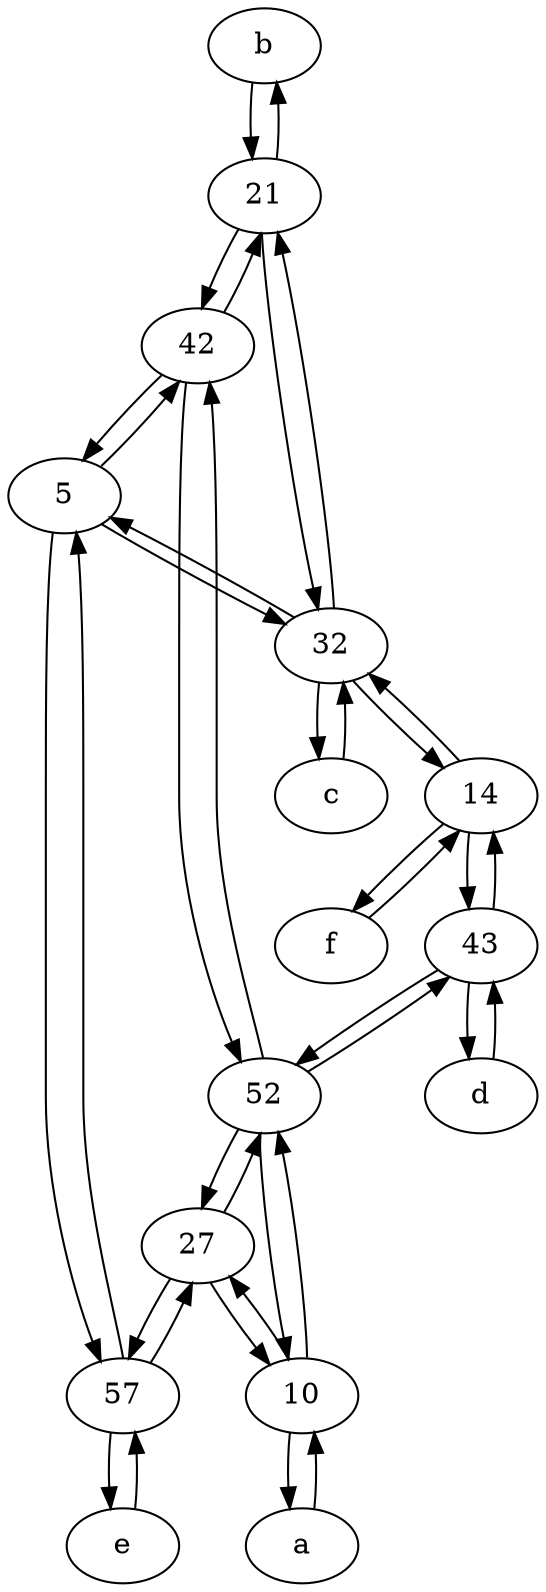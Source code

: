 digraph  {
	b [pos="50,20!"];
	27;
	f [pos="15,45!"];
	e [pos="30,50!"];
	c [pos="20,10!"];
	5;
	43;
	52;
	32;
	d [pos="20,30!"];
	a [pos="40,10!"];
	42;
	10;
	14;
	57;
	21;
	52 -> 42;
	27 -> 52;
	f -> 14;
	5 -> 57;
	52 -> 27;
	21 -> 42;
	52 -> 10;
	10 -> 52;
	27 -> 57;
	21 -> 32;
	32 -> 14;
	43 -> d;
	5 -> 32;
	5 -> 42;
	32 -> 21;
	d -> 43;
	c -> 32;
	b -> 21;
	57 -> e;
	10 -> a;
	14 -> 32;
	52 -> 43;
	21 -> b;
	e -> 57;
	43 -> 52;
	a -> 10;
	43 -> 14;
	27 -> 10;
	14 -> f;
	32 -> c;
	57 -> 27;
	42 -> 21;
	42 -> 5;
	14 -> 43;
	57 -> 5;
	10 -> 27;
	42 -> 52;
	32 -> 5;

	}